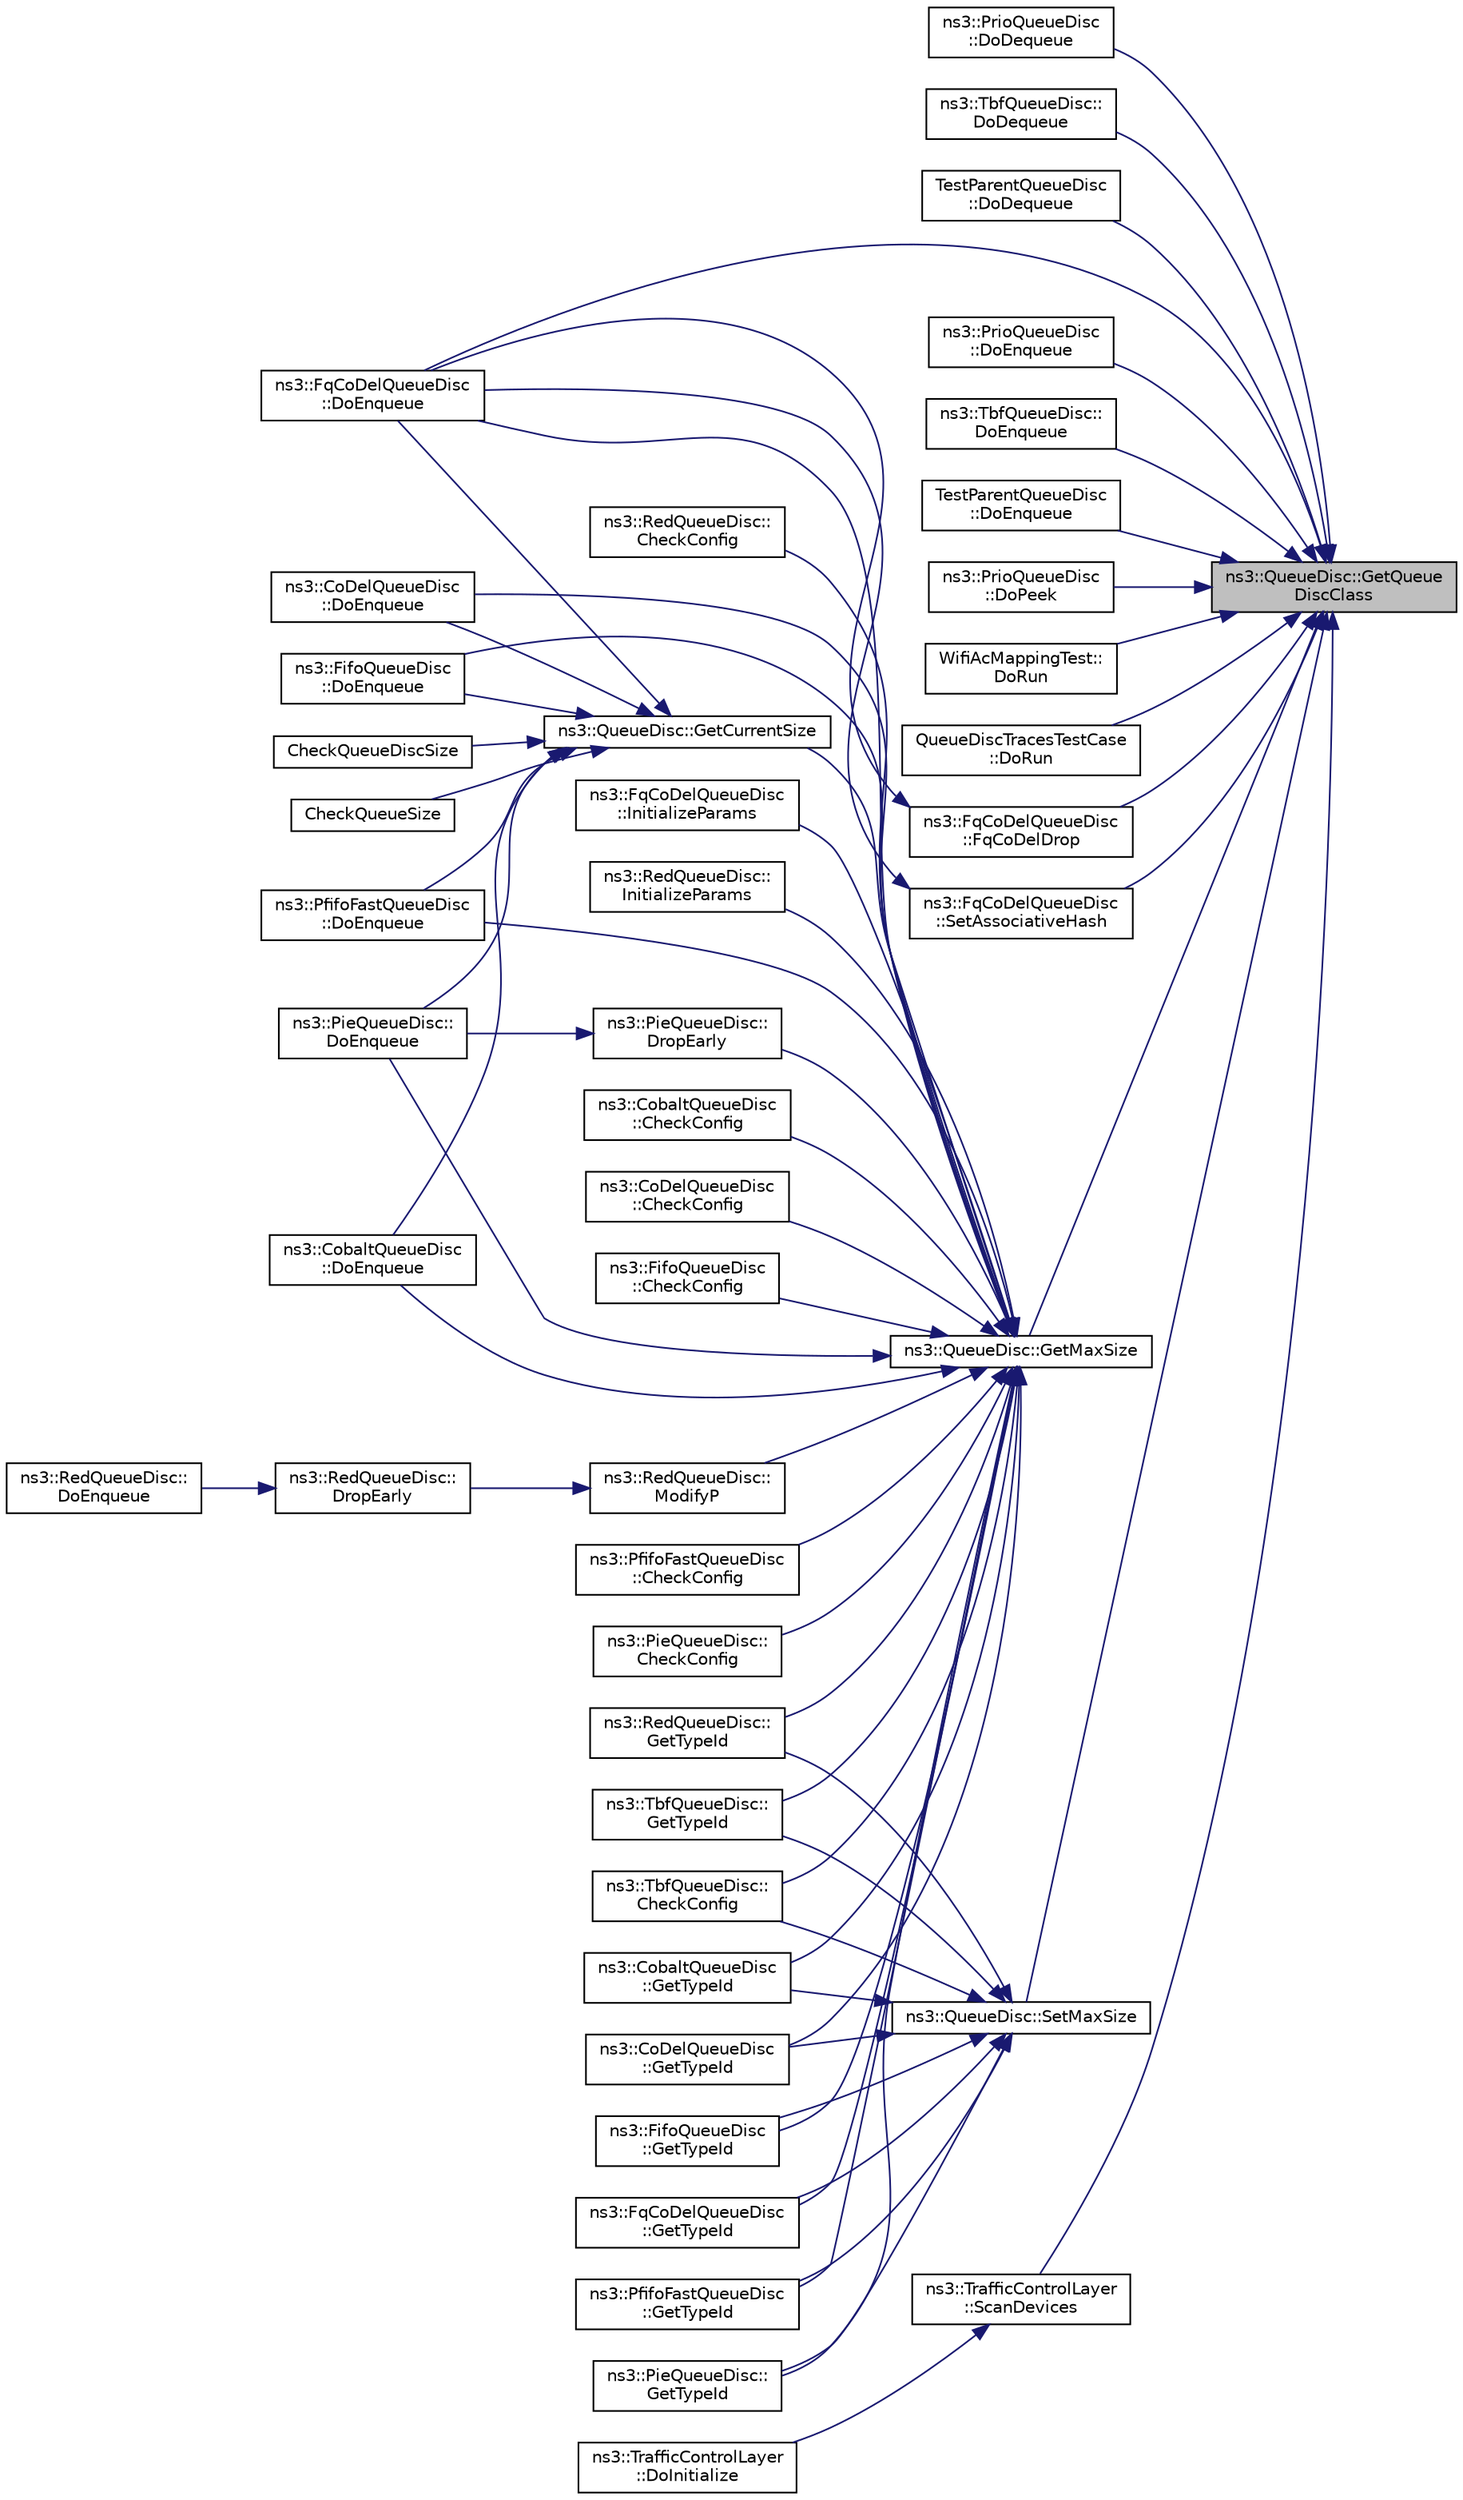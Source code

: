 digraph "ns3::QueueDisc::GetQueueDiscClass"
{
 // LATEX_PDF_SIZE
  edge [fontname="Helvetica",fontsize="10",labelfontname="Helvetica",labelfontsize="10"];
  node [fontname="Helvetica",fontsize="10",shape=record];
  rankdir="RL";
  Node1 [label="ns3::QueueDisc::GetQueue\lDiscClass",height=0.2,width=0.4,color="black", fillcolor="grey75", style="filled", fontcolor="black",tooltip="Get the i-th queue disc class."];
  Node1 -> Node2 [dir="back",color="midnightblue",fontsize="10",style="solid",fontname="Helvetica"];
  Node2 [label="ns3::PrioQueueDisc\l::DoDequeue",height=0.2,width=0.4,color="black", fillcolor="white", style="filled",URL="$classns3_1_1_prio_queue_disc.html#a31ba43338e41a4f242892aba43d79894",tooltip="This function actually extracts a packet from the queue disc."];
  Node1 -> Node3 [dir="back",color="midnightblue",fontsize="10",style="solid",fontname="Helvetica"];
  Node3 [label="ns3::TbfQueueDisc::\lDoDequeue",height=0.2,width=0.4,color="black", fillcolor="white", style="filled",URL="$classns3_1_1_tbf_queue_disc.html#adbd2533e54dd52ba3c4f064be5e0b87e",tooltip="This function actually extracts a packet from the queue disc."];
  Node1 -> Node4 [dir="back",color="midnightblue",fontsize="10",style="solid",fontname="Helvetica"];
  Node4 [label="TestParentQueueDisc\l::DoDequeue",height=0.2,width=0.4,color="black", fillcolor="white", style="filled",URL="$class_test_parent_queue_disc.html#a2ffeaf42b7e67b41ad049f0cb5210a90",tooltip="This function actually extracts a packet from the queue disc."];
  Node1 -> Node5 [dir="back",color="midnightblue",fontsize="10",style="solid",fontname="Helvetica"];
  Node5 [label="ns3::FqCoDelQueueDisc\l::DoEnqueue",height=0.2,width=0.4,color="black", fillcolor="white", style="filled",URL="$classns3_1_1_fq_co_del_queue_disc.html#a9763ff304b86d8c3d2f951d20e102d0a",tooltip="This function actually enqueues a packet into the queue disc."];
  Node1 -> Node6 [dir="back",color="midnightblue",fontsize="10",style="solid",fontname="Helvetica"];
  Node6 [label="ns3::PrioQueueDisc\l::DoEnqueue",height=0.2,width=0.4,color="black", fillcolor="white", style="filled",URL="$classns3_1_1_prio_queue_disc.html#a4ef8d3d710ea71edc697b9c047c2fc0d",tooltip="This function actually enqueues a packet into the queue disc."];
  Node1 -> Node7 [dir="back",color="midnightblue",fontsize="10",style="solid",fontname="Helvetica"];
  Node7 [label="ns3::TbfQueueDisc::\lDoEnqueue",height=0.2,width=0.4,color="black", fillcolor="white", style="filled",URL="$classns3_1_1_tbf_queue_disc.html#ad327339fa8e996a280a640cd1bb5a454",tooltip="This function actually enqueues a packet into the queue disc."];
  Node1 -> Node8 [dir="back",color="midnightblue",fontsize="10",style="solid",fontname="Helvetica"];
  Node8 [label="TestParentQueueDisc\l::DoEnqueue",height=0.2,width=0.4,color="black", fillcolor="white", style="filled",URL="$class_test_parent_queue_disc.html#ac71c40d2e6716400d18d977d2136dad0",tooltip="This function actually enqueues a packet into the queue disc."];
  Node1 -> Node9 [dir="back",color="midnightblue",fontsize="10",style="solid",fontname="Helvetica"];
  Node9 [label="ns3::PrioQueueDisc\l::DoPeek",height=0.2,width=0.4,color="black", fillcolor="white", style="filled",URL="$classns3_1_1_prio_queue_disc.html#a4dd6b0a3c439f693759903f7909e8902",tooltip="Return a copy of the next packet the queue disc will extract."];
  Node1 -> Node10 [dir="back",color="midnightblue",fontsize="10",style="solid",fontname="Helvetica"];
  Node10 [label="WifiAcMappingTest::\lDoRun",height=0.2,width=0.4,color="black", fillcolor="white", style="filled",URL="$class_wifi_ac_mapping_test.html#ae0d828d29768d59590210d2f1bf8a552",tooltip="Implementation to actually run this TestCase."];
  Node1 -> Node11 [dir="back",color="midnightblue",fontsize="10",style="solid",fontname="Helvetica"];
  Node11 [label="QueueDiscTracesTestCase\l::DoRun",height=0.2,width=0.4,color="black", fillcolor="white", style="filled",URL="$class_queue_disc_traces_test_case.html#a7ad9e3425f5a7827cf41434ab969ba75",tooltip="Implementation to actually run this TestCase."];
  Node1 -> Node12 [dir="back",color="midnightblue",fontsize="10",style="solid",fontname="Helvetica"];
  Node12 [label="ns3::FqCoDelQueueDisc\l::FqCoDelDrop",height=0.2,width=0.4,color="black", fillcolor="white", style="filled",URL="$classns3_1_1_fq_co_del_queue_disc.html#a81c4f704aadd923d9ca96c5224d10f6d",tooltip="Drop a packet from the head of the queue with the largest current byte count."];
  Node12 -> Node5 [dir="back",color="midnightblue",fontsize="10",style="solid",fontname="Helvetica"];
  Node1 -> Node13 [dir="back",color="midnightblue",fontsize="10",style="solid",fontname="Helvetica"];
  Node13 [label="ns3::QueueDisc::GetMaxSize",height=0.2,width=0.4,color="black", fillcolor="white", style="filled",URL="$classns3_1_1_queue_disc.html#a30acf59202fdbdc24b320d3500dc70d3",tooltip="Get the maximum size of the queue disc."];
  Node13 -> Node14 [dir="back",color="midnightblue",fontsize="10",style="solid",fontname="Helvetica"];
  Node14 [label="ns3::CobaltQueueDisc\l::CheckConfig",height=0.2,width=0.4,color="black", fillcolor="white", style="filled",URL="$classns3_1_1_cobalt_queue_disc.html#a4f14b327720ce9a957db503d9f068257",tooltip="Check whether the current configuration is correct."];
  Node13 -> Node15 [dir="back",color="midnightblue",fontsize="10",style="solid",fontname="Helvetica"];
  Node15 [label="ns3::CoDelQueueDisc\l::CheckConfig",height=0.2,width=0.4,color="black", fillcolor="white", style="filled",URL="$classns3_1_1_co_del_queue_disc.html#a580a58842272e8110ebae6f1503f6327",tooltip="Check whether the current configuration is correct."];
  Node13 -> Node16 [dir="back",color="midnightblue",fontsize="10",style="solid",fontname="Helvetica"];
  Node16 [label="ns3::FifoQueueDisc\l::CheckConfig",height=0.2,width=0.4,color="black", fillcolor="white", style="filled",URL="$classns3_1_1_fifo_queue_disc.html#a36d68c243a0e0ed6096b288fdb9b9f18",tooltip="Check whether the current configuration is correct."];
  Node13 -> Node17 [dir="back",color="midnightblue",fontsize="10",style="solid",fontname="Helvetica"];
  Node17 [label="ns3::PfifoFastQueueDisc\l::CheckConfig",height=0.2,width=0.4,color="black", fillcolor="white", style="filled",URL="$classns3_1_1_pfifo_fast_queue_disc.html#a9fa5e68b79b7431cd734f4e8845bdced",tooltip="Check whether the current configuration is correct."];
  Node13 -> Node18 [dir="back",color="midnightblue",fontsize="10",style="solid",fontname="Helvetica"];
  Node18 [label="ns3::PieQueueDisc::\lCheckConfig",height=0.2,width=0.4,color="black", fillcolor="white", style="filled",URL="$classns3_1_1_pie_queue_disc.html#af6eda43da222e1013754c8ed50ebeda4",tooltip="Check whether the current configuration is correct."];
  Node13 -> Node19 [dir="back",color="midnightblue",fontsize="10",style="solid",fontname="Helvetica"];
  Node19 [label="ns3::RedQueueDisc::\lCheckConfig",height=0.2,width=0.4,color="black", fillcolor="white", style="filled",URL="$classns3_1_1_red_queue_disc.html#a86e75c3ab20213f1451bdc7270d18114",tooltip="Check whether the current configuration is correct."];
  Node13 -> Node20 [dir="back",color="midnightblue",fontsize="10",style="solid",fontname="Helvetica"];
  Node20 [label="ns3::TbfQueueDisc::\lCheckConfig",height=0.2,width=0.4,color="black", fillcolor="white", style="filled",URL="$classns3_1_1_tbf_queue_disc.html#a1aca751ec280d81d8b0d7d2e9e75fde6",tooltip="Check whether the current configuration is correct."];
  Node13 -> Node21 [dir="back",color="midnightblue",fontsize="10",style="solid",fontname="Helvetica"];
  Node21 [label="ns3::CobaltQueueDisc\l::DoEnqueue",height=0.2,width=0.4,color="black", fillcolor="white", style="filled",URL="$classns3_1_1_cobalt_queue_disc.html#a3df648f96b1bcd613b9171a0950dcf25",tooltip="This function actually enqueues a packet into the queue disc."];
  Node13 -> Node22 [dir="back",color="midnightblue",fontsize="10",style="solid",fontname="Helvetica"];
  Node22 [label="ns3::CoDelQueueDisc\l::DoEnqueue",height=0.2,width=0.4,color="black", fillcolor="white", style="filled",URL="$classns3_1_1_co_del_queue_disc.html#a0c68a40b422edf668a1f225be498ff97",tooltip="Add a packet to the queue."];
  Node13 -> Node23 [dir="back",color="midnightblue",fontsize="10",style="solid",fontname="Helvetica"];
  Node23 [label="ns3::FifoQueueDisc\l::DoEnqueue",height=0.2,width=0.4,color="black", fillcolor="white", style="filled",URL="$classns3_1_1_fifo_queue_disc.html#a5a4e009ce79ad455a39af5783b959d34",tooltip="This function actually enqueues a packet into the queue disc."];
  Node13 -> Node5 [dir="back",color="midnightblue",fontsize="10",style="solid",fontname="Helvetica"];
  Node13 -> Node24 [dir="back",color="midnightblue",fontsize="10",style="solid",fontname="Helvetica"];
  Node24 [label="ns3::PfifoFastQueueDisc\l::DoEnqueue",height=0.2,width=0.4,color="black", fillcolor="white", style="filled",URL="$classns3_1_1_pfifo_fast_queue_disc.html#aac7fa518f6f59bf89a7a5fa5b9579d8b",tooltip="This function actually enqueues a packet into the queue disc."];
  Node13 -> Node25 [dir="back",color="midnightblue",fontsize="10",style="solid",fontname="Helvetica"];
  Node25 [label="ns3::PieQueueDisc::\lDoEnqueue",height=0.2,width=0.4,color="black", fillcolor="white", style="filled",URL="$classns3_1_1_pie_queue_disc.html#a583c0ac9ca43810a32af239e23e31614",tooltip="This function actually enqueues a packet into the queue disc."];
  Node13 -> Node26 [dir="back",color="midnightblue",fontsize="10",style="solid",fontname="Helvetica"];
  Node26 [label="ns3::PieQueueDisc::\lDropEarly",height=0.2,width=0.4,color="black", fillcolor="white", style="filled",URL="$classns3_1_1_pie_queue_disc.html#a73c30e9ac6e37ba9dd2a362f0b45e6e3",tooltip="Check if a packet needs to be dropped due to probability drop."];
  Node26 -> Node25 [dir="back",color="midnightblue",fontsize="10",style="solid",fontname="Helvetica"];
  Node13 -> Node27 [dir="back",color="midnightblue",fontsize="10",style="solid",fontname="Helvetica"];
  Node27 [label="ns3::QueueDisc::GetCurrentSize",height=0.2,width=0.4,color="black", fillcolor="white", style="filled",URL="$classns3_1_1_queue_disc.html#a0b121e62752208f83a5cb2b5124b5822",tooltip="Get the current size of the queue disc in bytes, if operating in bytes mode, or packets,..."];
  Node27 -> Node28 [dir="back",color="midnightblue",fontsize="10",style="solid",fontname="Helvetica"];
  Node28 [label="CheckQueueDiscSize",height=0.2,width=0.4,color="black", fillcolor="white", style="filled",URL="$adaptive-red-tests_8cc.html#a64451d920062e967d2c0fa8b6ae85911",tooltip=" "];
  Node27 -> Node29 [dir="back",color="midnightblue",fontsize="10",style="solid",fontname="Helvetica"];
  Node29 [label="CheckQueueSize",height=0.2,width=0.4,color="black", fillcolor="white", style="filled",URL="$examples_2tcp_2tcp-linux-reno_8cc.html#a985cd669fb2da97dadbfe6b12930df10",tooltip=" "];
  Node27 -> Node21 [dir="back",color="midnightblue",fontsize="10",style="solid",fontname="Helvetica"];
  Node27 -> Node22 [dir="back",color="midnightblue",fontsize="10",style="solid",fontname="Helvetica"];
  Node27 -> Node23 [dir="back",color="midnightblue",fontsize="10",style="solid",fontname="Helvetica"];
  Node27 -> Node5 [dir="back",color="midnightblue",fontsize="10",style="solid",fontname="Helvetica"];
  Node27 -> Node24 [dir="back",color="midnightblue",fontsize="10",style="solid",fontname="Helvetica"];
  Node27 -> Node25 [dir="back",color="midnightblue",fontsize="10",style="solid",fontname="Helvetica"];
  Node13 -> Node30 [dir="back",color="midnightblue",fontsize="10",style="solid",fontname="Helvetica"];
  Node30 [label="ns3::CobaltQueueDisc\l::GetTypeId",height=0.2,width=0.4,color="black", fillcolor="white", style="filled",URL="$classns3_1_1_cobalt_queue_disc.html#afd615ecd755e3d94fff26423838d700a",tooltip="Get the type ID."];
  Node13 -> Node31 [dir="back",color="midnightblue",fontsize="10",style="solid",fontname="Helvetica"];
  Node31 [label="ns3::CoDelQueueDisc\l::GetTypeId",height=0.2,width=0.4,color="black", fillcolor="white", style="filled",URL="$classns3_1_1_co_del_queue_disc.html#ae0ee4bf739d0a32330de43741a362f59",tooltip="Get the type ID."];
  Node13 -> Node32 [dir="back",color="midnightblue",fontsize="10",style="solid",fontname="Helvetica"];
  Node32 [label="ns3::FifoQueueDisc\l::GetTypeId",height=0.2,width=0.4,color="black", fillcolor="white", style="filled",URL="$classns3_1_1_fifo_queue_disc.html#adaa131c7f77c32adcc8344e178d7700b",tooltip="Get the type ID."];
  Node13 -> Node33 [dir="back",color="midnightblue",fontsize="10",style="solid",fontname="Helvetica"];
  Node33 [label="ns3::FqCoDelQueueDisc\l::GetTypeId",height=0.2,width=0.4,color="black", fillcolor="white", style="filled",URL="$classns3_1_1_fq_co_del_queue_disc.html#ac1928d4a228c995d1c24f413fde82bd2",tooltip="Get the type ID."];
  Node13 -> Node34 [dir="back",color="midnightblue",fontsize="10",style="solid",fontname="Helvetica"];
  Node34 [label="ns3::PfifoFastQueueDisc\l::GetTypeId",height=0.2,width=0.4,color="black", fillcolor="white", style="filled",URL="$classns3_1_1_pfifo_fast_queue_disc.html#a2c8d164b89f5934e2b0bbf261aba5bc9",tooltip="Get the type ID."];
  Node13 -> Node35 [dir="back",color="midnightblue",fontsize="10",style="solid",fontname="Helvetica"];
  Node35 [label="ns3::PieQueueDisc::\lGetTypeId",height=0.2,width=0.4,color="black", fillcolor="white", style="filled",URL="$classns3_1_1_pie_queue_disc.html#a77db6d3c88c9d7b3037d1c3bae6fb80f",tooltip="Get the type ID."];
  Node13 -> Node36 [dir="back",color="midnightblue",fontsize="10",style="solid",fontname="Helvetica"];
  Node36 [label="ns3::RedQueueDisc::\lGetTypeId",height=0.2,width=0.4,color="black", fillcolor="white", style="filled",URL="$classns3_1_1_red_queue_disc.html#a21c255fe1a7f38a3250af49ef1dac963",tooltip="Get the type ID."];
  Node13 -> Node37 [dir="back",color="midnightblue",fontsize="10",style="solid",fontname="Helvetica"];
  Node37 [label="ns3::TbfQueueDisc::\lGetTypeId",height=0.2,width=0.4,color="black", fillcolor="white", style="filled",URL="$classns3_1_1_tbf_queue_disc.html#aa092b8643330c046b3a4f481f9c286b4",tooltip="Get the type ID."];
  Node13 -> Node38 [dir="back",color="midnightblue",fontsize="10",style="solid",fontname="Helvetica"];
  Node38 [label="ns3::FqCoDelQueueDisc\l::InitializeParams",height=0.2,width=0.4,color="black", fillcolor="white", style="filled",URL="$classns3_1_1_fq_co_del_queue_disc.html#ae4463340ee6d6a4c6d9a267ea9e3aa35",tooltip="Initialize parameters (if any) before the first packet is enqueued."];
  Node13 -> Node39 [dir="back",color="midnightblue",fontsize="10",style="solid",fontname="Helvetica"];
  Node39 [label="ns3::RedQueueDisc::\lInitializeParams",height=0.2,width=0.4,color="black", fillcolor="white", style="filled",URL="$classns3_1_1_red_queue_disc.html#adac83b0cbf66f22a6176304b3907995e",tooltip="Initialize the queue parameters."];
  Node13 -> Node40 [dir="back",color="midnightblue",fontsize="10",style="solid",fontname="Helvetica"];
  Node40 [label="ns3::RedQueueDisc::\lModifyP",height=0.2,width=0.4,color="black", fillcolor="white", style="filled",URL="$classns3_1_1_red_queue_disc.html#a13c713ce7e0d321a4a6f5686d600709a",tooltip="Returns a probability using these function parameters for the DropEarly function."];
  Node40 -> Node41 [dir="back",color="midnightblue",fontsize="10",style="solid",fontname="Helvetica"];
  Node41 [label="ns3::RedQueueDisc::\lDropEarly",height=0.2,width=0.4,color="black", fillcolor="white", style="filled",URL="$classns3_1_1_red_queue_disc.html#a8cf68bf93f0ad885f92e32c8269d33d3",tooltip="Check if a packet needs to be dropped due to probability mark."];
  Node41 -> Node42 [dir="back",color="midnightblue",fontsize="10",style="solid",fontname="Helvetica"];
  Node42 [label="ns3::RedQueueDisc::\lDoEnqueue",height=0.2,width=0.4,color="black", fillcolor="white", style="filled",URL="$classns3_1_1_red_queue_disc.html#ae0be138c29bf158336a7a74a90790c2a",tooltip="This function actually enqueues a packet into the queue disc."];
  Node1 -> Node43 [dir="back",color="midnightblue",fontsize="10",style="solid",fontname="Helvetica"];
  Node43 [label="ns3::TrafficControlLayer\l::ScanDevices",height=0.2,width=0.4,color="black", fillcolor="white", style="filled",URL="$classns3_1_1_traffic_control_layer.html#a29028ea20e2bc393230348d4714fdc9d",tooltip="Collect information needed to determine how to handle packets destined to each of the NetDevices of t..."];
  Node43 -> Node44 [dir="back",color="midnightblue",fontsize="10",style="solid",fontname="Helvetica"];
  Node44 [label="ns3::TrafficControlLayer\l::DoInitialize",height=0.2,width=0.4,color="black", fillcolor="white", style="filled",URL="$classns3_1_1_traffic_control_layer.html#ad9ba2e27ced5aa957e45effcbe71aba9",tooltip="Initialize() implementation."];
  Node1 -> Node45 [dir="back",color="midnightblue",fontsize="10",style="solid",fontname="Helvetica"];
  Node45 [label="ns3::FqCoDelQueueDisc\l::SetAssociativeHash",height=0.2,width=0.4,color="black", fillcolor="white", style="filled",URL="$classns3_1_1_fq_co_del_queue_disc.html#ab6085c14eb2c8bece120e16d85b306d0",tooltip="Compute the index of the queue for the flow having the given flowHash, according to the set associati..."];
  Node45 -> Node5 [dir="back",color="midnightblue",fontsize="10",style="solid",fontname="Helvetica"];
  Node1 -> Node46 [dir="back",color="midnightblue",fontsize="10",style="solid",fontname="Helvetica"];
  Node46 [label="ns3::QueueDisc::SetMaxSize",height=0.2,width=0.4,color="black", fillcolor="white", style="filled",URL="$classns3_1_1_queue_disc.html#abd75ea268b69372beefaade33194038c",tooltip="Set the maximum size of the queue disc."];
  Node46 -> Node20 [dir="back",color="midnightblue",fontsize="10",style="solid",fontname="Helvetica"];
  Node46 -> Node30 [dir="back",color="midnightblue",fontsize="10",style="solid",fontname="Helvetica"];
  Node46 -> Node31 [dir="back",color="midnightblue",fontsize="10",style="solid",fontname="Helvetica"];
  Node46 -> Node32 [dir="back",color="midnightblue",fontsize="10",style="solid",fontname="Helvetica"];
  Node46 -> Node33 [dir="back",color="midnightblue",fontsize="10",style="solid",fontname="Helvetica"];
  Node46 -> Node34 [dir="back",color="midnightblue",fontsize="10",style="solid",fontname="Helvetica"];
  Node46 -> Node35 [dir="back",color="midnightblue",fontsize="10",style="solid",fontname="Helvetica"];
  Node46 -> Node36 [dir="back",color="midnightblue",fontsize="10",style="solid",fontname="Helvetica"];
  Node46 -> Node37 [dir="back",color="midnightblue",fontsize="10",style="solid",fontname="Helvetica"];
}
